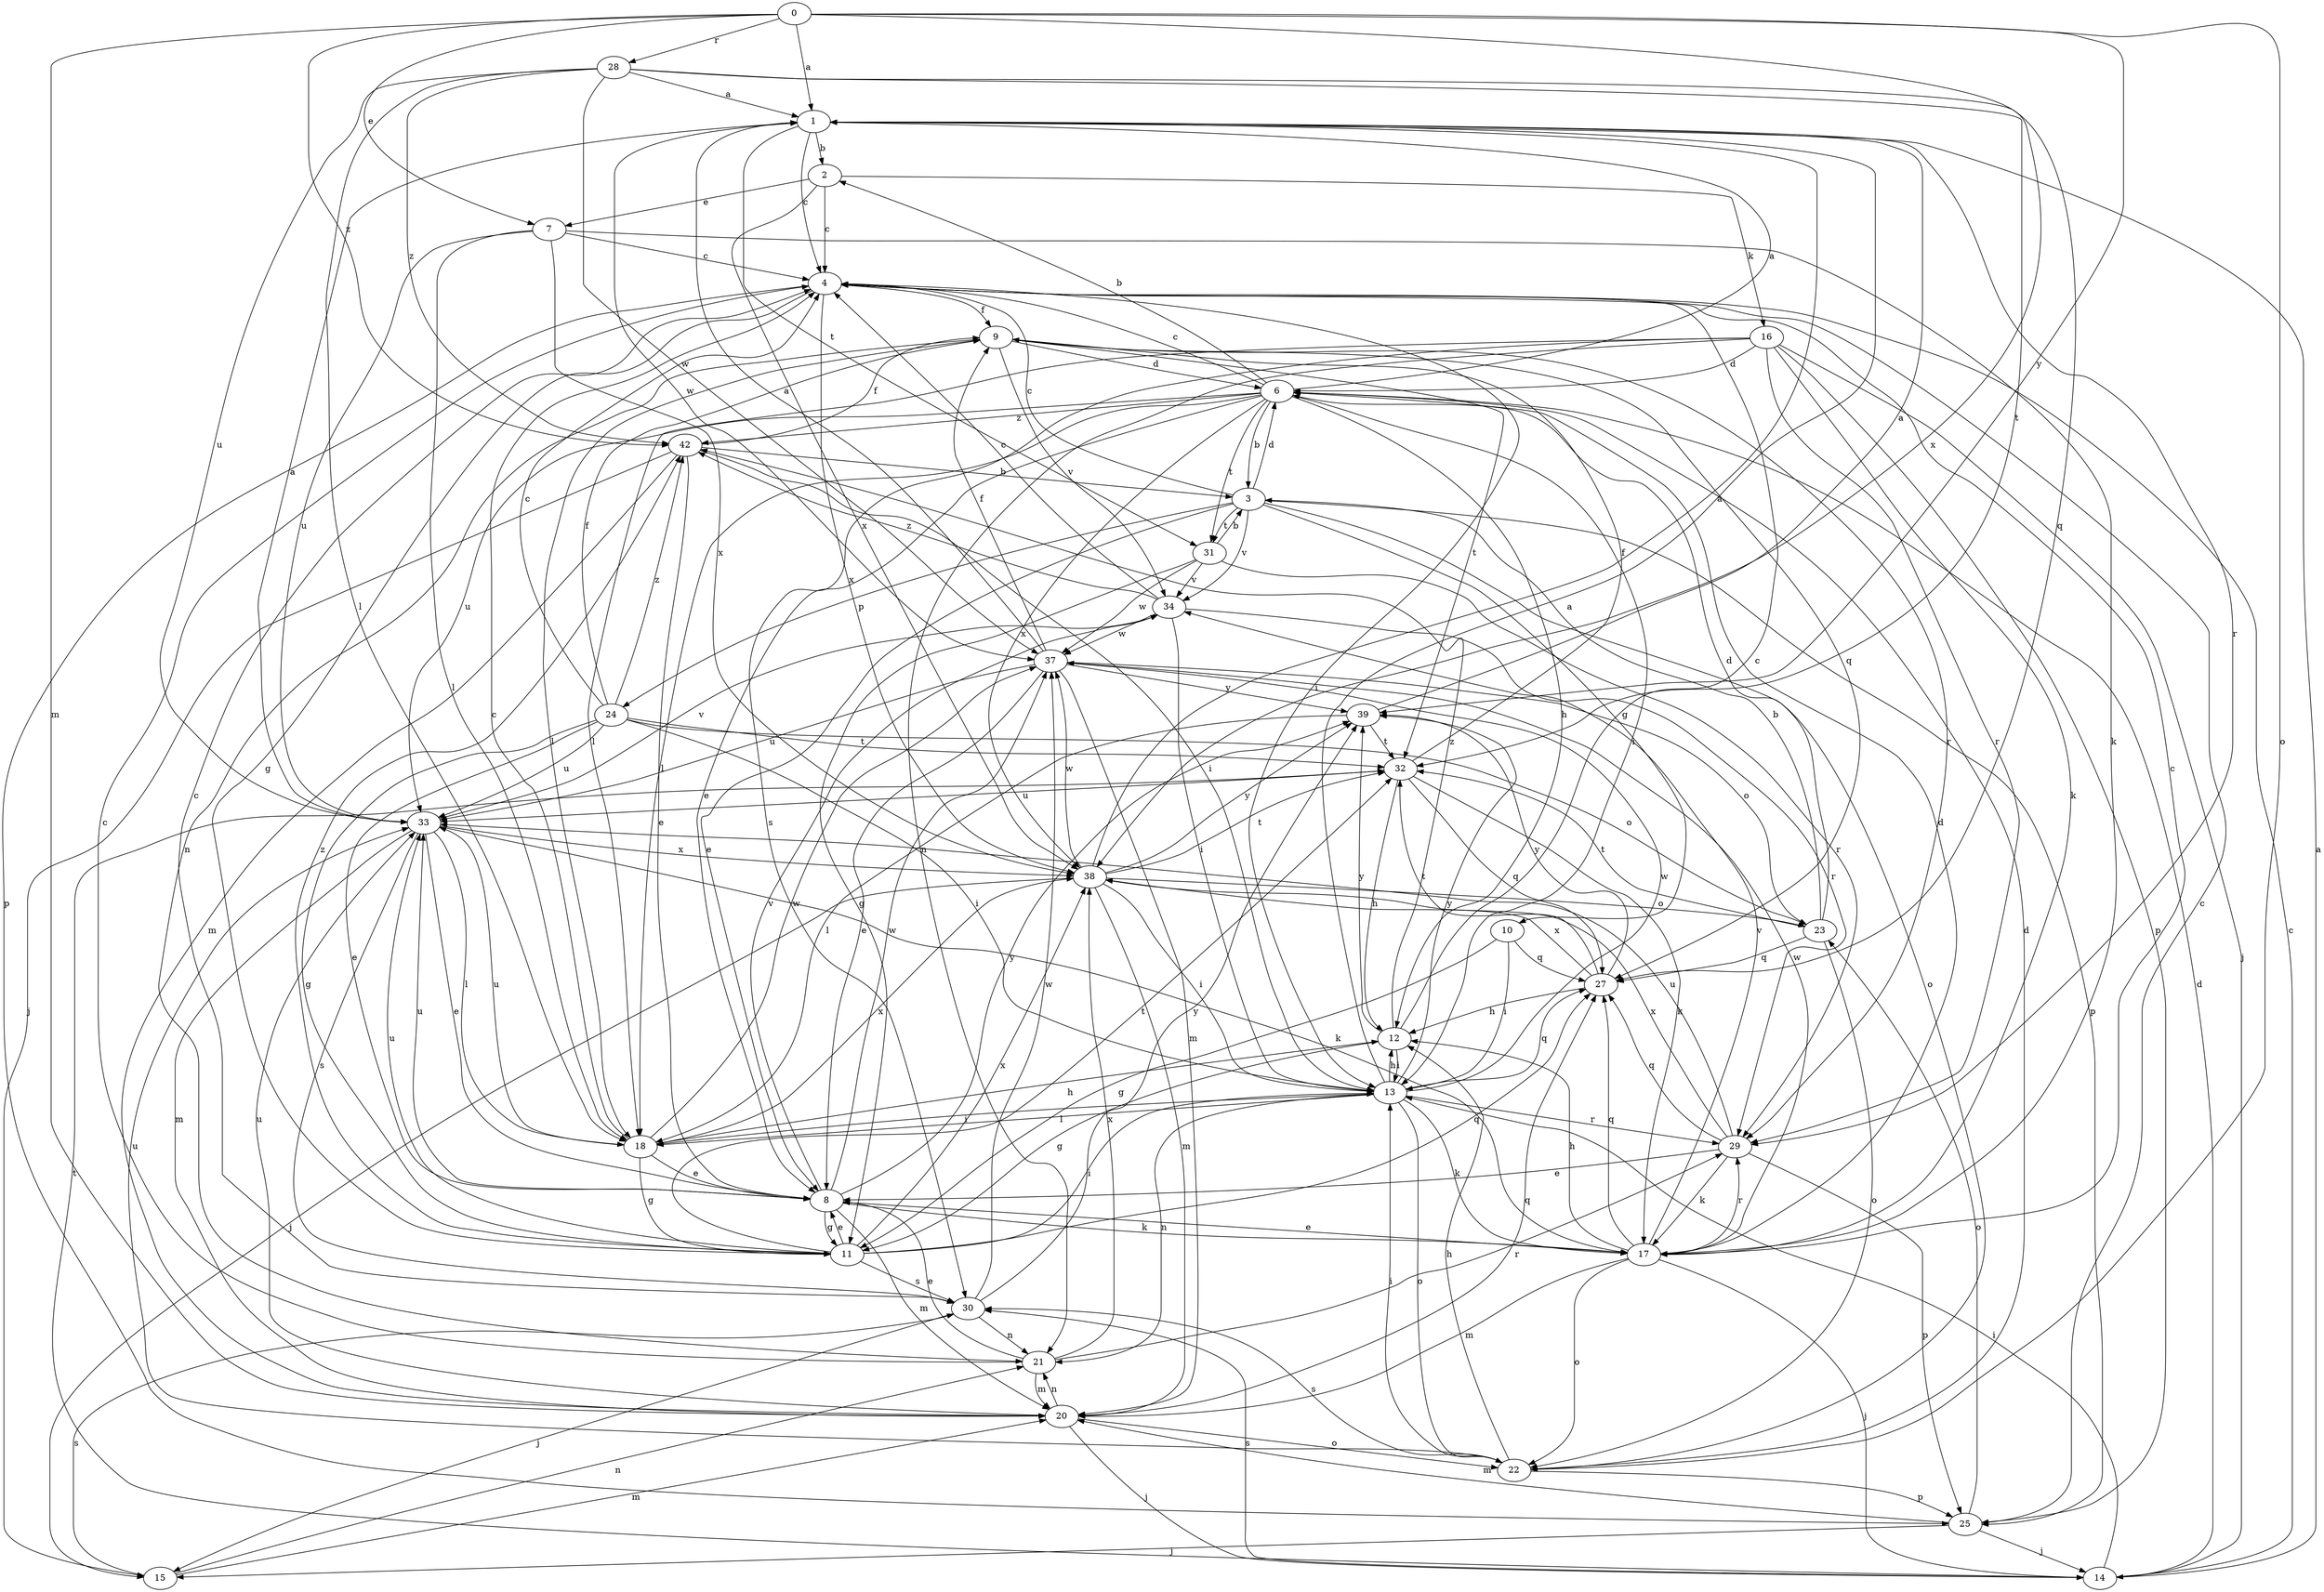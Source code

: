 strict digraph  {
0;
1;
2;
3;
4;
6;
7;
8;
9;
10;
11;
12;
13;
14;
15;
16;
17;
18;
20;
21;
22;
23;
24;
25;
27;
28;
29;
30;
31;
32;
33;
34;
37;
38;
39;
42;
0 -> 1  [label=a];
0 -> 7  [label=e];
0 -> 20  [label=m];
0 -> 22  [label=o];
0 -> 28  [label=r];
0 -> 38  [label=x];
0 -> 39  [label=y];
0 -> 42  [label=z];
1 -> 2  [label=b];
1 -> 4  [label=c];
1 -> 29  [label=r];
1 -> 31  [label=t];
1 -> 37  [label=w];
2 -> 4  [label=c];
2 -> 7  [label=e];
2 -> 16  [label=k];
2 -> 38  [label=x];
3 -> 4  [label=c];
3 -> 6  [label=d];
3 -> 8  [label=e];
3 -> 10  [label=g];
3 -> 22  [label=o];
3 -> 24  [label=p];
3 -> 25  [label=p];
3 -> 31  [label=t];
3 -> 34  [label=v];
4 -> 9  [label=f];
4 -> 11  [label=g];
4 -> 13  [label=i];
4 -> 25  [label=p];
4 -> 38  [label=x];
6 -> 1  [label=a];
6 -> 2  [label=b];
6 -> 3  [label=b];
6 -> 4  [label=c];
6 -> 8  [label=e];
6 -> 12  [label=h];
6 -> 13  [label=i];
6 -> 18  [label=l];
6 -> 31  [label=t];
6 -> 33  [label=u];
6 -> 38  [label=x];
6 -> 42  [label=z];
7 -> 4  [label=c];
7 -> 17  [label=k];
7 -> 18  [label=l];
7 -> 33  [label=u];
7 -> 38  [label=x];
8 -> 11  [label=g];
8 -> 17  [label=k];
8 -> 20  [label=m];
8 -> 33  [label=u];
8 -> 34  [label=v];
8 -> 37  [label=w];
8 -> 39  [label=y];
9 -> 6  [label=d];
9 -> 18  [label=l];
9 -> 21  [label=n];
9 -> 27  [label=q];
9 -> 29  [label=r];
9 -> 32  [label=t];
9 -> 34  [label=v];
10 -> 11  [label=g];
10 -> 13  [label=i];
10 -> 27  [label=q];
11 -> 8  [label=e];
11 -> 13  [label=i];
11 -> 27  [label=q];
11 -> 30  [label=s];
11 -> 32  [label=t];
11 -> 33  [label=u];
11 -> 38  [label=x];
11 -> 42  [label=z];
12 -> 4  [label=c];
12 -> 11  [label=g];
12 -> 13  [label=i];
12 -> 39  [label=y];
12 -> 42  [label=z];
13 -> 1  [label=a];
13 -> 12  [label=h];
13 -> 17  [label=k];
13 -> 18  [label=l];
13 -> 21  [label=n];
13 -> 22  [label=o];
13 -> 27  [label=q];
13 -> 29  [label=r];
13 -> 37  [label=w];
13 -> 39  [label=y];
14 -> 1  [label=a];
14 -> 4  [label=c];
14 -> 6  [label=d];
14 -> 13  [label=i];
14 -> 30  [label=s];
14 -> 32  [label=t];
15 -> 20  [label=m];
15 -> 21  [label=n];
15 -> 30  [label=s];
16 -> 6  [label=d];
16 -> 14  [label=j];
16 -> 17  [label=k];
16 -> 18  [label=l];
16 -> 21  [label=n];
16 -> 25  [label=p];
16 -> 29  [label=r];
16 -> 30  [label=s];
17 -> 4  [label=c];
17 -> 6  [label=d];
17 -> 8  [label=e];
17 -> 12  [label=h];
17 -> 14  [label=j];
17 -> 20  [label=m];
17 -> 22  [label=o];
17 -> 27  [label=q];
17 -> 29  [label=r];
17 -> 34  [label=v];
17 -> 37  [label=w];
18 -> 4  [label=c];
18 -> 8  [label=e];
18 -> 11  [label=g];
18 -> 12  [label=h];
18 -> 13  [label=i];
18 -> 33  [label=u];
18 -> 37  [label=w];
18 -> 38  [label=x];
20 -> 14  [label=j];
20 -> 21  [label=n];
20 -> 22  [label=o];
20 -> 27  [label=q];
20 -> 33  [label=u];
21 -> 4  [label=c];
21 -> 8  [label=e];
21 -> 20  [label=m];
21 -> 29  [label=r];
21 -> 38  [label=x];
22 -> 6  [label=d];
22 -> 12  [label=h];
22 -> 13  [label=i];
22 -> 25  [label=p];
22 -> 30  [label=s];
22 -> 33  [label=u];
23 -> 3  [label=b];
23 -> 6  [label=d];
23 -> 22  [label=o];
23 -> 27  [label=q];
23 -> 32  [label=t];
24 -> 4  [label=c];
24 -> 8  [label=e];
24 -> 9  [label=f];
24 -> 11  [label=g];
24 -> 13  [label=i];
24 -> 23  [label=o];
24 -> 32  [label=t];
24 -> 33  [label=u];
24 -> 42  [label=z];
25 -> 4  [label=c];
25 -> 14  [label=j];
25 -> 15  [label=j];
25 -> 20  [label=m];
25 -> 23  [label=o];
27 -> 12  [label=h];
27 -> 32  [label=t];
27 -> 38  [label=x];
27 -> 39  [label=y];
28 -> 1  [label=a];
28 -> 18  [label=l];
28 -> 27  [label=q];
28 -> 32  [label=t];
28 -> 33  [label=u];
28 -> 37  [label=w];
28 -> 42  [label=z];
29 -> 8  [label=e];
29 -> 17  [label=k];
29 -> 25  [label=p];
29 -> 27  [label=q];
29 -> 33  [label=u];
29 -> 38  [label=x];
30 -> 4  [label=c];
30 -> 15  [label=j];
30 -> 21  [label=n];
30 -> 37  [label=w];
30 -> 39  [label=y];
31 -> 3  [label=b];
31 -> 11  [label=g];
31 -> 29  [label=r];
31 -> 34  [label=v];
31 -> 37  [label=w];
32 -> 9  [label=f];
32 -> 12  [label=h];
32 -> 17  [label=k];
32 -> 27  [label=q];
32 -> 33  [label=u];
33 -> 1  [label=a];
33 -> 8  [label=e];
33 -> 17  [label=k];
33 -> 18  [label=l];
33 -> 20  [label=m];
33 -> 30  [label=s];
33 -> 34  [label=v];
33 -> 38  [label=x];
34 -> 4  [label=c];
34 -> 13  [label=i];
34 -> 29  [label=r];
34 -> 37  [label=w];
34 -> 42  [label=z];
37 -> 1  [label=a];
37 -> 8  [label=e];
37 -> 9  [label=f];
37 -> 20  [label=m];
37 -> 23  [label=o];
37 -> 33  [label=u];
37 -> 39  [label=y];
38 -> 1  [label=a];
38 -> 13  [label=i];
38 -> 15  [label=j];
38 -> 20  [label=m];
38 -> 23  [label=o];
38 -> 32  [label=t];
38 -> 37  [label=w];
38 -> 39  [label=y];
39 -> 1  [label=a];
39 -> 18  [label=l];
39 -> 32  [label=t];
42 -> 3  [label=b];
42 -> 8  [label=e];
42 -> 9  [label=f];
42 -> 13  [label=i];
42 -> 15  [label=j];
42 -> 20  [label=m];
}
